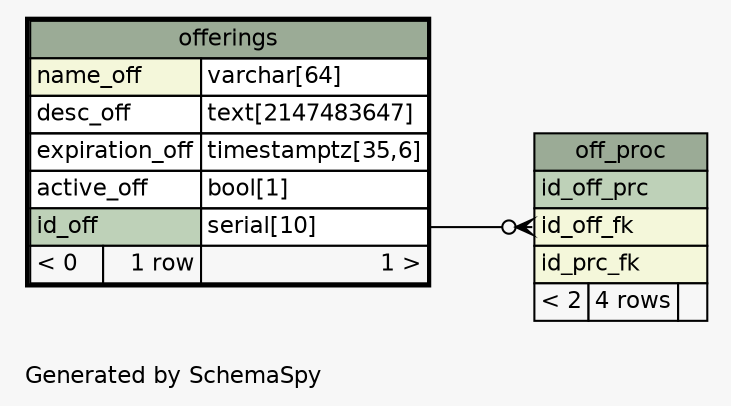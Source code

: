 // dot 2.36.0 on Linux 3.16.7-031607-generic
// SchemaSpy rev Unknown
digraph "oneDegreeRelationshipsDiagram" {
  graph [
    rankdir="RL"
    bgcolor="#f7f7f7"
    label="\nGenerated by SchemaSpy"
    labeljust="l"
    nodesep="0.18"
    ranksep="0.46"
    fontname="Helvetica"
    fontsize="11"
  ];
  node [
    fontname="Helvetica"
    fontsize="11"
    shape="plaintext"
  ];
  edge [
    arrowsize="0.8"
  ];
  "off_proc":"id_off_fk":w -> "offerings":"id_off.type":e [arrowhead=none dir=back arrowtail=crowodot];
  "off_proc" [
    label=<
    <TABLE BORDER="0" CELLBORDER="1" CELLSPACING="0" BGCOLOR="#ffffff">
      <TR><TD COLSPAN="3" BGCOLOR="#9bab96" ALIGN="CENTER">off_proc</TD></TR>
      <TR><TD PORT="id_off_prc" COLSPAN="3" BGCOLOR="#bed1b8" ALIGN="LEFT">id_off_prc</TD></TR>
      <TR><TD PORT="id_off_fk" COLSPAN="3" BGCOLOR="#f4f7da" ALIGN="LEFT">id_off_fk</TD></TR>
      <TR><TD PORT="id_prc_fk" COLSPAN="3" BGCOLOR="#f4f7da" ALIGN="LEFT">id_prc_fk</TD></TR>
      <TR><TD ALIGN="LEFT" BGCOLOR="#f7f7f7">&lt; 2</TD><TD ALIGN="RIGHT" BGCOLOR="#f7f7f7">4 rows</TD><TD ALIGN="RIGHT" BGCOLOR="#f7f7f7">  </TD></TR>
    </TABLE>>
    URL="off_proc.html"
    tooltip="off_proc"
  ];
  "offerings" [
    label=<
    <TABLE BORDER="2" CELLBORDER="1" CELLSPACING="0" BGCOLOR="#ffffff">
      <TR><TD COLSPAN="3" BGCOLOR="#9bab96" ALIGN="CENTER">offerings</TD></TR>
      <TR><TD PORT="name_off" COLSPAN="2" BGCOLOR="#f4f7da" ALIGN="LEFT">name_off</TD><TD PORT="name_off.type" ALIGN="LEFT">varchar[64]</TD></TR>
      <TR><TD PORT="desc_off" COLSPAN="2" ALIGN="LEFT">desc_off</TD><TD PORT="desc_off.type" ALIGN="LEFT">text[2147483647]</TD></TR>
      <TR><TD PORT="expiration_off" COLSPAN="2" ALIGN="LEFT">expiration_off</TD><TD PORT="expiration_off.type" ALIGN="LEFT">timestamptz[35,6]</TD></TR>
      <TR><TD PORT="active_off" COLSPAN="2" ALIGN="LEFT">active_off</TD><TD PORT="active_off.type" ALIGN="LEFT">bool[1]</TD></TR>
      <TR><TD PORT="id_off" COLSPAN="2" BGCOLOR="#bed1b8" ALIGN="LEFT">id_off</TD><TD PORT="id_off.type" ALIGN="LEFT">serial[10]</TD></TR>
      <TR><TD ALIGN="LEFT" BGCOLOR="#f7f7f7">&lt; 0</TD><TD ALIGN="RIGHT" BGCOLOR="#f7f7f7">1 row</TD><TD ALIGN="RIGHT" BGCOLOR="#f7f7f7">1 &gt;</TD></TR>
    </TABLE>>
    URL="offerings.html"
    tooltip="offerings"
  ];
}
